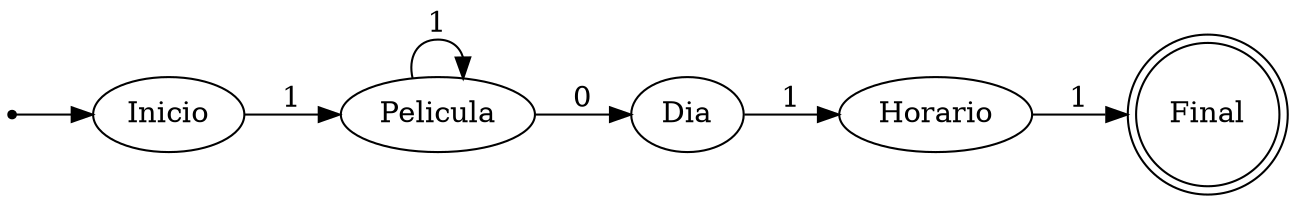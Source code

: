 digraph {
	graph [rankdir=LR]
		ini [shape=point]
		Inicio
			ini -> Inicio
		Pelicula
		Dia
		Horario
		Final [shape=doublecircle]
			Inicio -> Pelicula [label=1]
			Pelicula -> Dia [label=0]
			Pelicula -> Pelicula [label=1]
			Dia -> Horario [label=1]
			Horario -> Final [label=1]
}